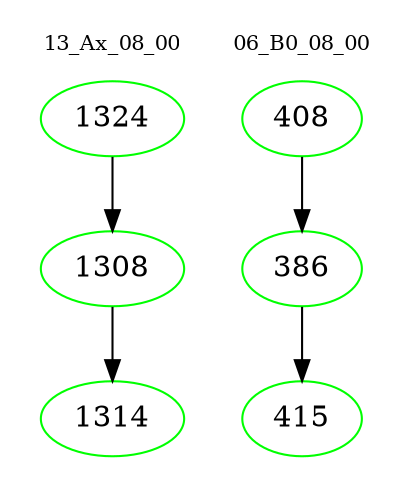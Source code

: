 digraph{
subgraph cluster_0 {
color = white
label = "13_Ax_08_00";
fontsize=10;
T0_1324 [label="1324", color="green"]
T0_1324 -> T0_1308 [color="black"]
T0_1308 [label="1308", color="green"]
T0_1308 -> T0_1314 [color="black"]
T0_1314 [label="1314", color="green"]
}
subgraph cluster_1 {
color = white
label = "06_B0_08_00";
fontsize=10;
T1_408 [label="408", color="green"]
T1_408 -> T1_386 [color="black"]
T1_386 [label="386", color="green"]
T1_386 -> T1_415 [color="black"]
T1_415 [label="415", color="green"]
}
}
